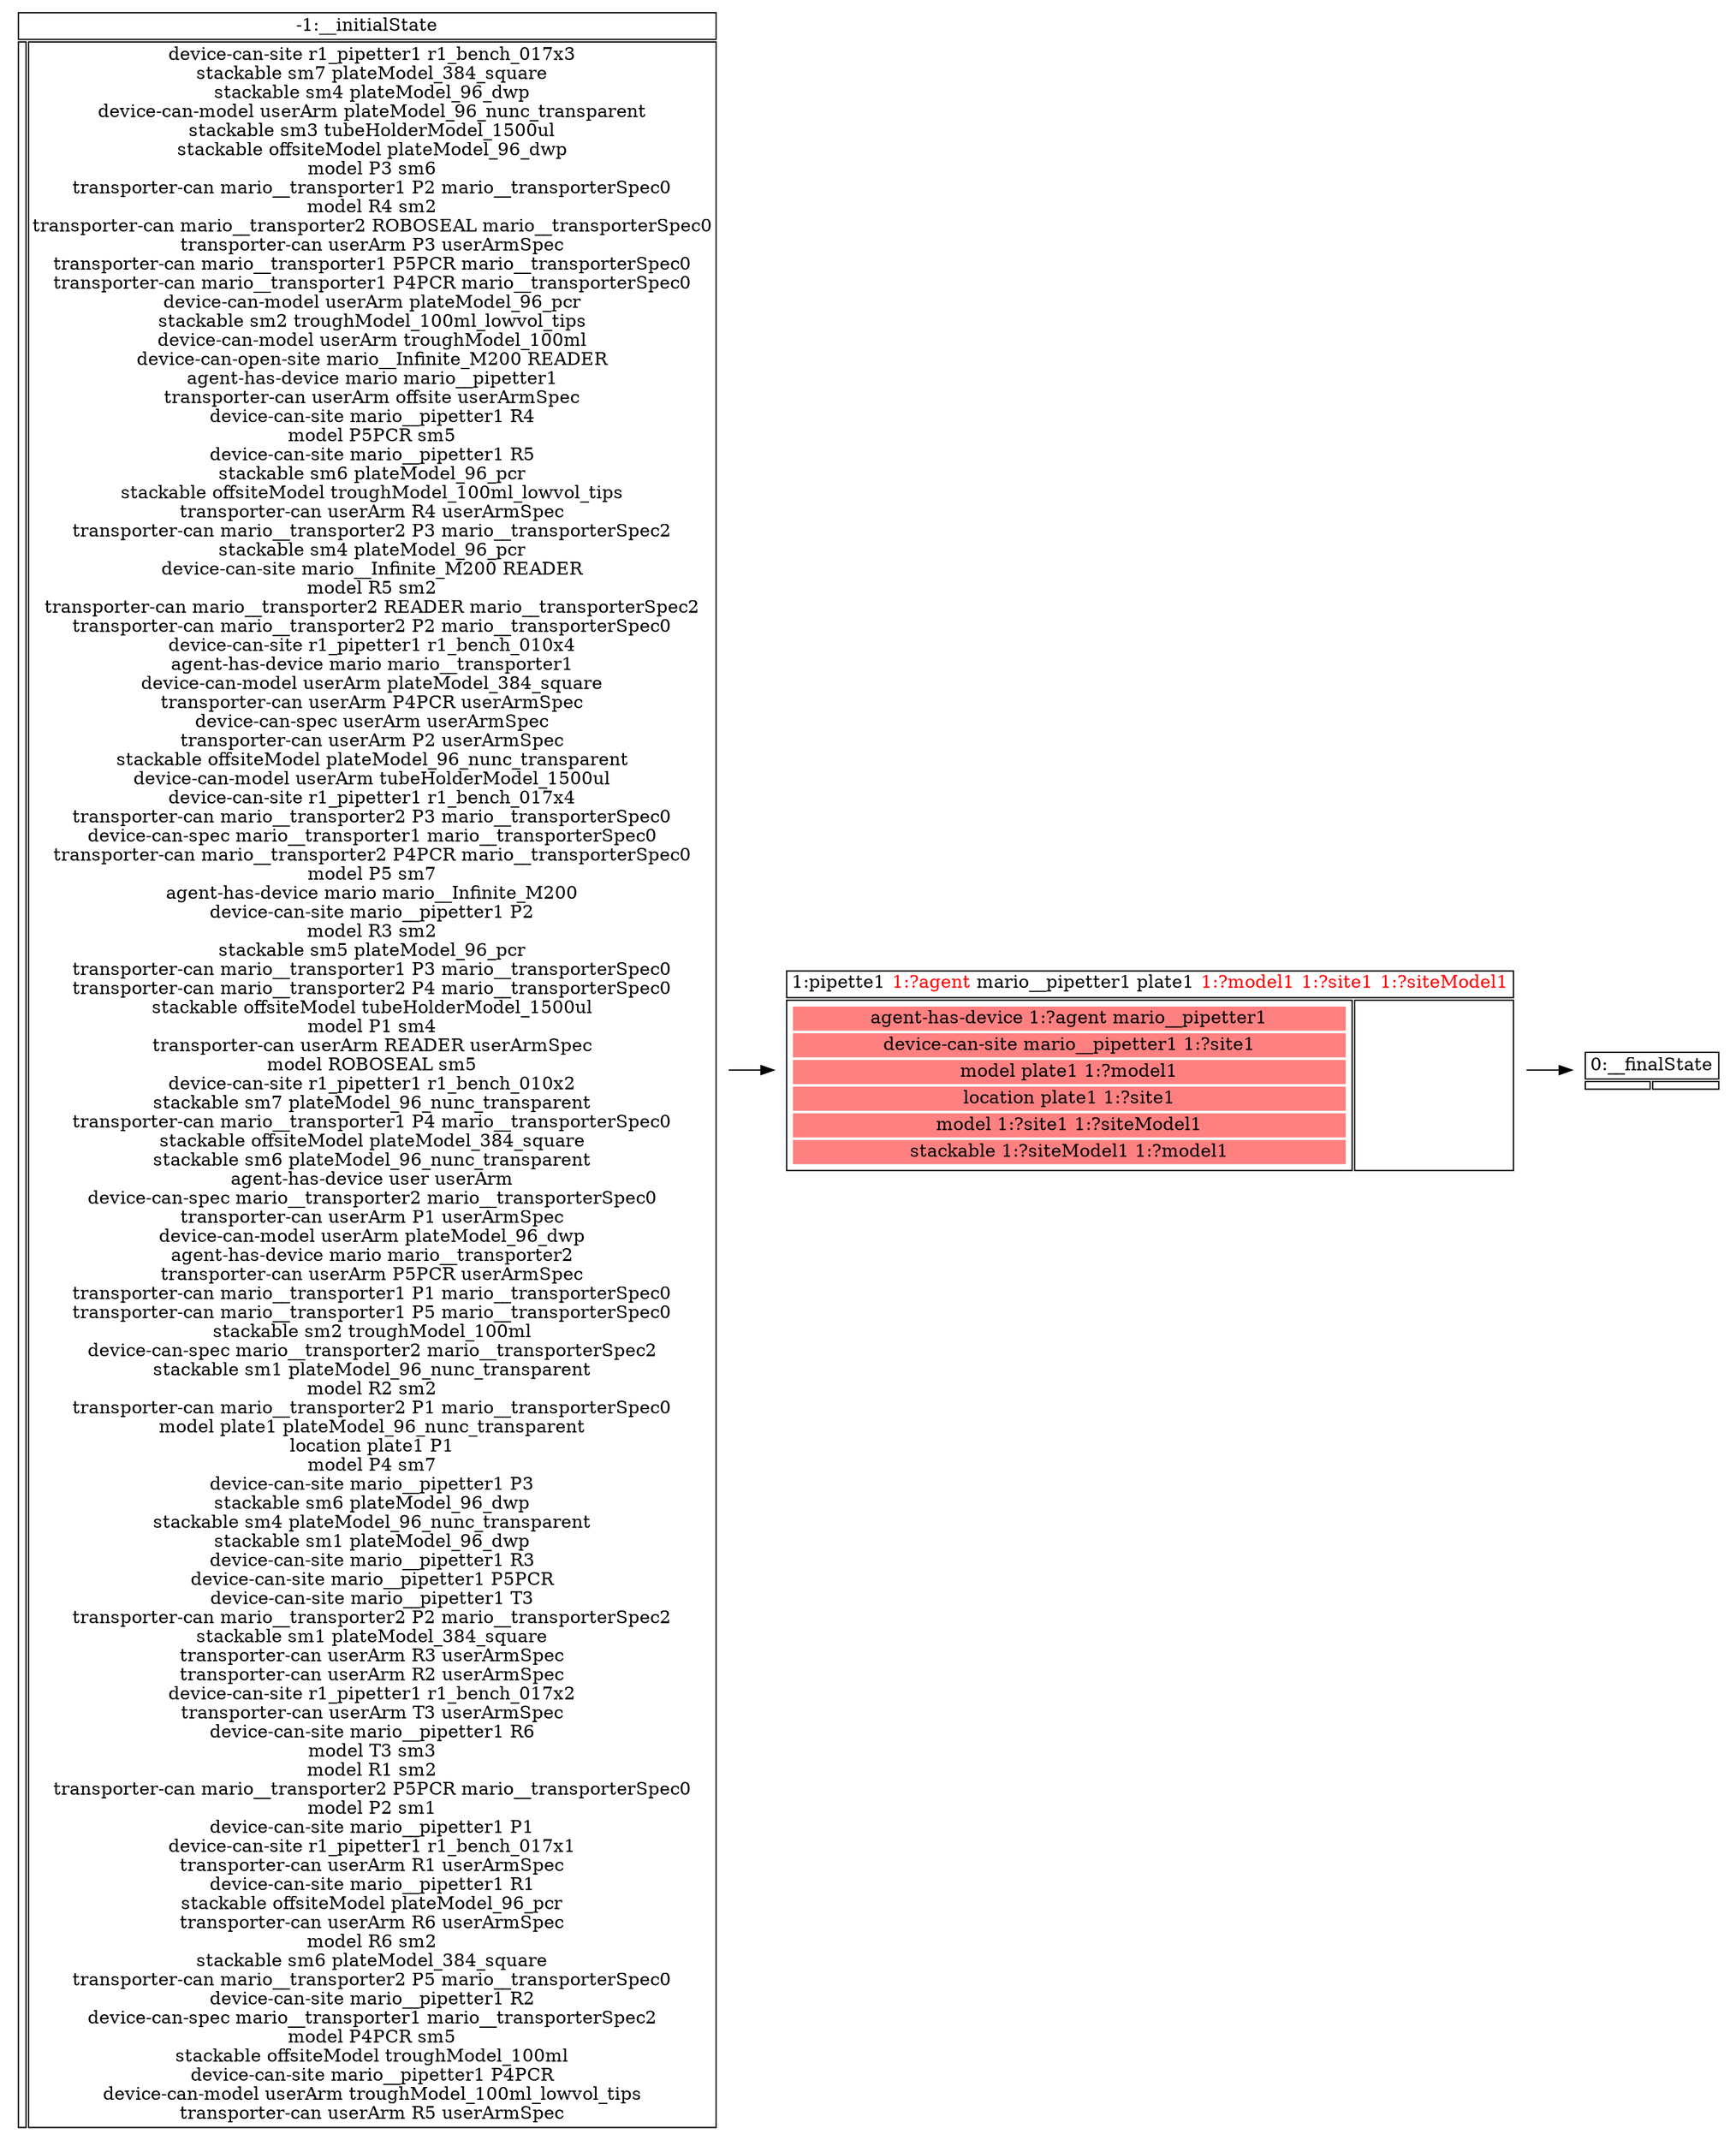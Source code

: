 digraph partialPlan {
	rankdir=LR;
	node [shape=plaintext];
	action0 [label=<<table border="0" cellborder="1"><tr><td colspan="2">-1:__initialState</td></tr><tr><td></td><td>device-can-site r1_pipetter1 r1_bench_017x3<br/>stackable sm7 plateModel_384_square<br/>stackable sm4 plateModel_96_dwp<br/>device-can-model userArm plateModel_96_nunc_transparent<br/>stackable sm3 tubeHolderModel_1500ul<br/>stackable offsiteModel plateModel_96_dwp<br/>model P3 sm6<br/>transporter-can mario__transporter1 P2 mario__transporterSpec0<br/>model R4 sm2<br/>transporter-can mario__transporter2 ROBOSEAL mario__transporterSpec0<br/>transporter-can userArm P3 userArmSpec<br/>transporter-can mario__transporter1 P5PCR mario__transporterSpec0<br/>transporter-can mario__transporter1 P4PCR mario__transporterSpec0<br/>device-can-model userArm plateModel_96_pcr<br/>stackable sm2 troughModel_100ml_lowvol_tips<br/>device-can-model userArm troughModel_100ml<br/>device-can-open-site mario__Infinite_M200 READER<br/>agent-has-device mario mario__pipetter1<br/>transporter-can userArm offsite userArmSpec<br/>device-can-site mario__pipetter1 R4<br/>model P5PCR sm5<br/>device-can-site mario__pipetter1 R5<br/>stackable sm6 plateModel_96_pcr<br/>stackable offsiteModel troughModel_100ml_lowvol_tips<br/>transporter-can userArm R4 userArmSpec<br/>transporter-can mario__transporter2 P3 mario__transporterSpec2<br/>stackable sm4 plateModel_96_pcr<br/>device-can-site mario__Infinite_M200 READER<br/>model R5 sm2<br/>transporter-can mario__transporter2 READER mario__transporterSpec2<br/>transporter-can mario__transporter2 P2 mario__transporterSpec0<br/>device-can-site r1_pipetter1 r1_bench_010x4<br/>agent-has-device mario mario__transporter1<br/>device-can-model userArm plateModel_384_square<br/>transporter-can userArm P4PCR userArmSpec<br/>device-can-spec userArm userArmSpec<br/>transporter-can userArm P2 userArmSpec<br/>stackable offsiteModel plateModel_96_nunc_transparent<br/>device-can-model userArm tubeHolderModel_1500ul<br/>device-can-site r1_pipetter1 r1_bench_017x4<br/>transporter-can mario__transporter2 P3 mario__transporterSpec0<br/>device-can-spec mario__transporter1 mario__transporterSpec0<br/>transporter-can mario__transporter2 P4PCR mario__transporterSpec0<br/>model P5 sm7<br/>agent-has-device mario mario__Infinite_M200<br/>device-can-site mario__pipetter1 P2<br/>model R3 sm2<br/>stackable sm5 plateModel_96_pcr<br/>transporter-can mario__transporter1 P3 mario__transporterSpec0<br/>transporter-can mario__transporter2 P4 mario__transporterSpec0<br/>stackable offsiteModel tubeHolderModel_1500ul<br/>model P1 sm4<br/>transporter-can userArm READER userArmSpec<br/>model ROBOSEAL sm5<br/>device-can-site r1_pipetter1 r1_bench_010x2<br/>stackable sm7 plateModel_96_nunc_transparent<br/>transporter-can mario__transporter1 P4 mario__transporterSpec0<br/>stackable offsiteModel plateModel_384_square<br/>stackable sm6 plateModel_96_nunc_transparent<br/>agent-has-device user userArm<br/>device-can-spec mario__transporter2 mario__transporterSpec0<br/>transporter-can userArm P1 userArmSpec<br/>device-can-model userArm plateModel_96_dwp<br/>agent-has-device mario mario__transporter2<br/>transporter-can userArm P5PCR userArmSpec<br/>transporter-can mario__transporter1 P1 mario__transporterSpec0<br/>transporter-can mario__transporter1 P5 mario__transporterSpec0<br/>stackable sm2 troughModel_100ml<br/>device-can-spec mario__transporter2 mario__transporterSpec2<br/>stackable sm1 plateModel_96_nunc_transparent<br/>model R2 sm2<br/>transporter-can mario__transporter2 P1 mario__transporterSpec0<br/>model plate1 plateModel_96_nunc_transparent<br/>location plate1 P1<br/>model P4 sm7<br/>device-can-site mario__pipetter1 P3<br/>stackable sm6 plateModel_96_dwp<br/>stackable sm4 plateModel_96_nunc_transparent<br/>stackable sm1 plateModel_96_dwp<br/>device-can-site mario__pipetter1 R3<br/>device-can-site mario__pipetter1 P5PCR<br/>device-can-site mario__pipetter1 T3<br/>transporter-can mario__transporter2 P2 mario__transporterSpec2<br/>stackable sm1 plateModel_384_square<br/>transporter-can userArm R3 userArmSpec<br/>transporter-can userArm R2 userArmSpec<br/>device-can-site r1_pipetter1 r1_bench_017x2<br/>transporter-can userArm T3 userArmSpec<br/>device-can-site mario__pipetter1 R6<br/>model T3 sm3<br/>model R1 sm2<br/>transporter-can mario__transporter2 P5PCR mario__transporterSpec0<br/>model P2 sm1<br/>device-can-site mario__pipetter1 P1<br/>device-can-site r1_pipetter1 r1_bench_017x1<br/>transporter-can userArm R1 userArmSpec<br/>device-can-site mario__pipetter1 R1<br/>stackable offsiteModel plateModel_96_pcr<br/>transporter-can userArm R6 userArmSpec<br/>model R6 sm2<br/>stackable sm6 plateModel_384_square<br/>transporter-can mario__transporter2 P5 mario__transporterSpec0<br/>device-can-site mario__pipetter1 R2<br/>device-can-spec mario__transporter1 mario__transporterSpec2<br/>model P4PCR sm5<br/>stackable offsiteModel troughModel_100ml<br/>device-can-site mario__pipetter1 P4PCR<br/>device-can-model userArm troughModel_100ml_lowvol_tips<br/>transporter-can userArm R5 userArmSpec</td></tr></table>>];
	action1 [label=<<table border="0" cellborder="1"><tr><td colspan="2">0:__finalState</td></tr><tr><td></td><td></td></tr></table>>];
	action2 [label=<<table border="0" cellborder="1"><tr><td colspan="2">1:pipette1 <font color="red">1:?agent</font> mario__pipetter1 plate1 <font color="red">1:?model1</font> <font color="red">1:?site1</font> <font color="red">1:?siteModel1</font></td></tr><tr><td><table border="0"><tr><td port="0" bgcolor="#ff8080">agent-has-device 1:?agent mario__pipetter1</td></tr><tr><td port="1" bgcolor="#ff8080">device-can-site mario__pipetter1 1:?site1</td></tr><tr><td port="2" bgcolor="#ff8080">model plate1 1:?model1</td></tr><tr><td port="3" bgcolor="#ff8080">location plate1 1:?site1</td></tr><tr><td port="4" bgcolor="#ff8080">model 1:?site1 1:?siteModel1</td></tr><tr><td port="5" bgcolor="#ff8080">stackable 1:?siteModel1 1:?model1</td></tr></table></td><td></td></tr></table>>];
	action2 -> action1;
	action0 -> action2;
}
